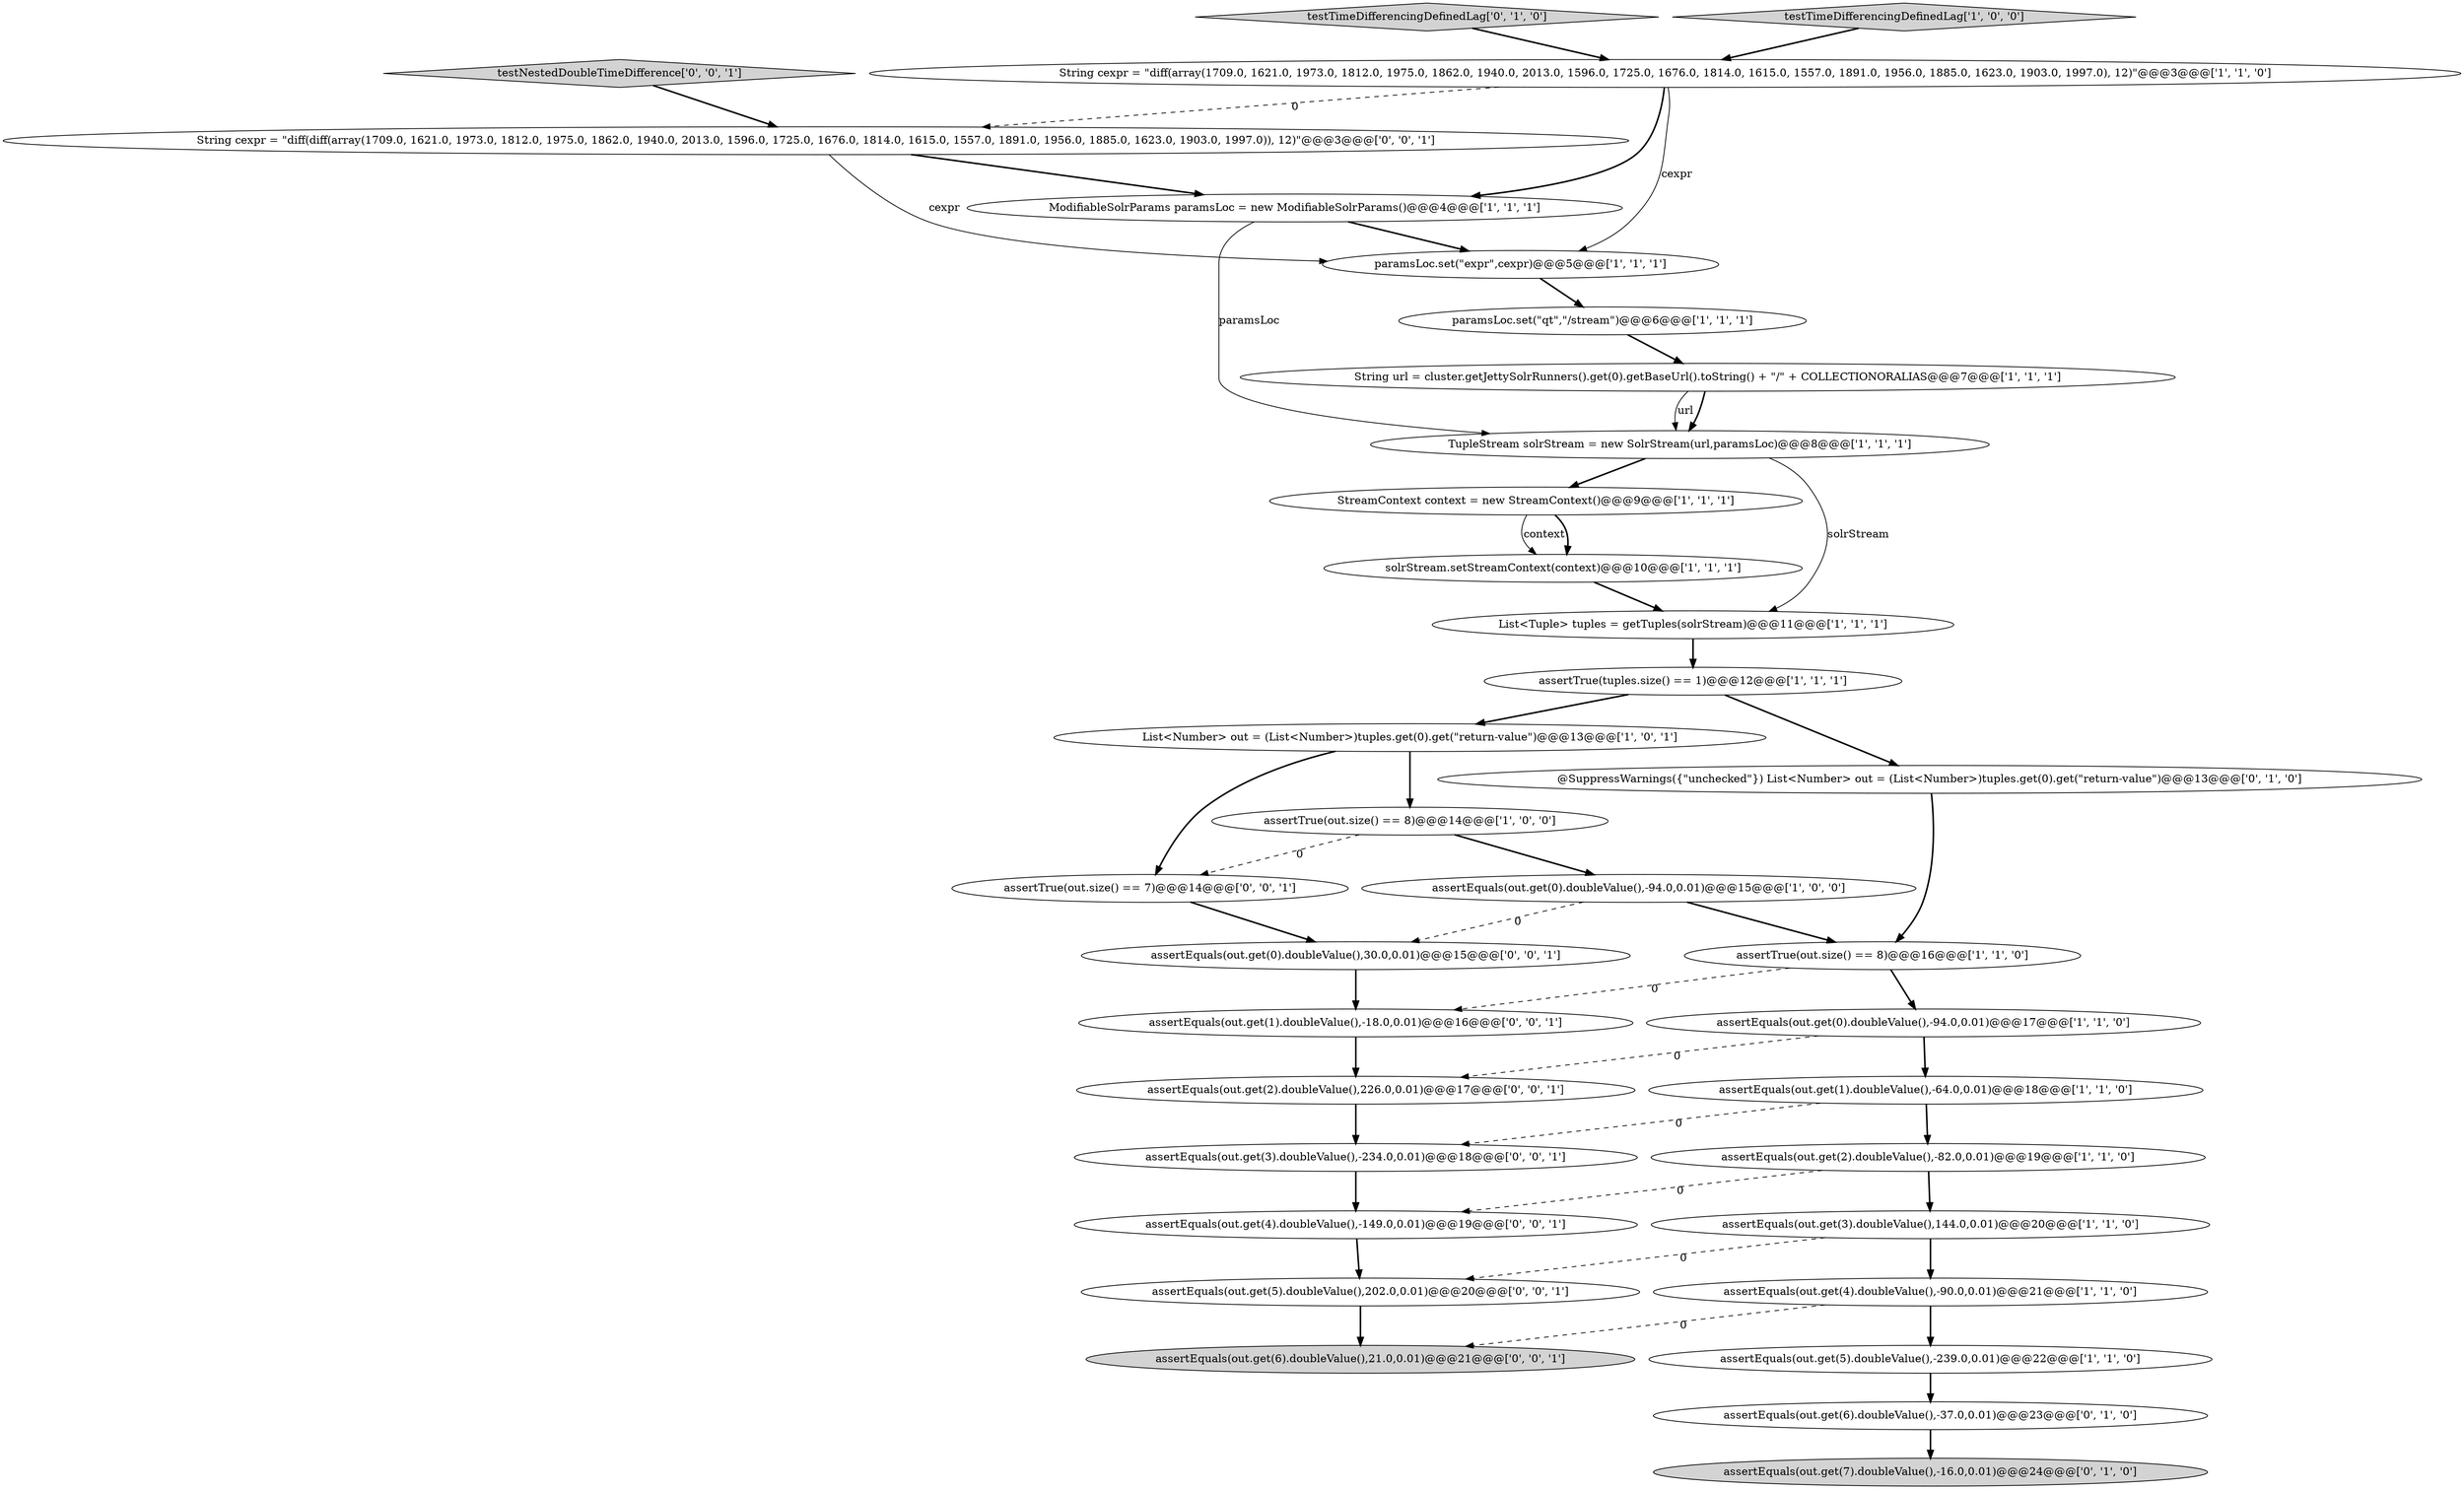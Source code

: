 digraph {
10 [style = filled, label = "paramsLoc.set(\"qt\",\"/stream\")@@@6@@@['1', '1', '1']", fillcolor = white, shape = ellipse image = "AAA0AAABBB1BBB"];
20 [style = filled, label = "assertEquals(out.get(1).doubleValue(),-64.0,0.01)@@@18@@@['1', '1', '0']", fillcolor = white, shape = ellipse image = "AAA0AAABBB1BBB"];
28 [style = filled, label = "assertEquals(out.get(4).doubleValue(),-149.0,0.01)@@@19@@@['0', '0', '1']", fillcolor = white, shape = ellipse image = "AAA0AAABBB3BBB"];
21 [style = filled, label = "assertEquals(out.get(7).doubleValue(),-16.0,0.01)@@@24@@@['0', '1', '0']", fillcolor = lightgray, shape = ellipse image = "AAA0AAABBB2BBB"];
29 [style = filled, label = "String cexpr = \"diff(diff(array(1709.0, 1621.0, 1973.0, 1812.0, 1975.0, 1862.0, 1940.0, 2013.0, 1596.0, 1725.0, 1676.0, 1814.0, 1615.0, 1557.0, 1891.0, 1956.0, 1885.0, 1623.0, 1903.0, 1997.0)), 12)\"@@@3@@@['0', '0', '1']", fillcolor = white, shape = ellipse image = "AAA0AAABBB3BBB"];
18 [style = filled, label = "assertEquals(out.get(4).doubleValue(),-90.0,0.01)@@@21@@@['1', '1', '0']", fillcolor = white, shape = ellipse image = "AAA0AAABBB1BBB"];
0 [style = filled, label = "paramsLoc.set(\"expr\",cexpr)@@@5@@@['1', '1', '1']", fillcolor = white, shape = ellipse image = "AAA0AAABBB1BBB"];
14 [style = filled, label = "StreamContext context = new StreamContext()@@@9@@@['1', '1', '1']", fillcolor = white, shape = ellipse image = "AAA0AAABBB1BBB"];
34 [style = filled, label = "assertEquals(out.get(2).doubleValue(),226.0,0.01)@@@17@@@['0', '0', '1']", fillcolor = white, shape = ellipse image = "AAA0AAABBB3BBB"];
15 [style = filled, label = "solrStream.setStreamContext(context)@@@10@@@['1', '1', '1']", fillcolor = white, shape = ellipse image = "AAA0AAABBB1BBB"];
1 [style = filled, label = "assertEquals(out.get(0).doubleValue(),-94.0,0.01)@@@17@@@['1', '1', '0']", fillcolor = white, shape = ellipse image = "AAA0AAABBB1BBB"];
8 [style = filled, label = "assertEquals(out.get(0).doubleValue(),-94.0,0.01)@@@15@@@['1', '0', '0']", fillcolor = white, shape = ellipse image = "AAA0AAABBB1BBB"];
13 [style = filled, label = "assertEquals(out.get(5).doubleValue(),-239.0,0.01)@@@22@@@['1', '1', '0']", fillcolor = white, shape = ellipse image = "AAA0AAABBB1BBB"];
22 [style = filled, label = "testTimeDifferencingDefinedLag['0', '1', '0']", fillcolor = lightgray, shape = diamond image = "AAA0AAABBB2BBB"];
23 [style = filled, label = "@SuppressWarnings({\"unchecked\"}) List<Number> out = (List<Number>)tuples.get(0).get(\"return-value\")@@@13@@@['0', '1', '0']", fillcolor = white, shape = ellipse image = "AAA0AAABBB2BBB"];
27 [style = filled, label = "assertEquals(out.get(3).doubleValue(),-234.0,0.01)@@@18@@@['0', '0', '1']", fillcolor = white, shape = ellipse image = "AAA0AAABBB3BBB"];
17 [style = filled, label = "assertEquals(out.get(2).doubleValue(),-82.0,0.01)@@@19@@@['1', '1', '0']", fillcolor = white, shape = ellipse image = "AAA0AAABBB1BBB"];
4 [style = filled, label = "assertTrue(out.size() == 8)@@@16@@@['1', '1', '0']", fillcolor = white, shape = ellipse image = "AAA0AAABBB1BBB"];
25 [style = filled, label = "testNestedDoubleTimeDifference['0', '0', '1']", fillcolor = lightgray, shape = diamond image = "AAA0AAABBB3BBB"];
24 [style = filled, label = "assertEquals(out.get(6).doubleValue(),-37.0,0.01)@@@23@@@['0', '1', '0']", fillcolor = white, shape = ellipse image = "AAA0AAABBB2BBB"];
33 [style = filled, label = "assertEquals(out.get(6).doubleValue(),21.0,0.01)@@@21@@@['0', '0', '1']", fillcolor = lightgray, shape = ellipse image = "AAA0AAABBB3BBB"];
7 [style = filled, label = "assertTrue(tuples.size() == 1)@@@12@@@['1', '1', '1']", fillcolor = white, shape = ellipse image = "AAA0AAABBB1BBB"];
5 [style = filled, label = "String url = cluster.getJettySolrRunners().get(0).getBaseUrl().toString() + \"/\" + COLLECTIONORALIAS@@@7@@@['1', '1', '1']", fillcolor = white, shape = ellipse image = "AAA0AAABBB1BBB"];
11 [style = filled, label = "List<Number> out = (List<Number>)tuples.get(0).get(\"return-value\")@@@13@@@['1', '0', '1']", fillcolor = white, shape = ellipse image = "AAA0AAABBB1BBB"];
3 [style = filled, label = "assertEquals(out.get(3).doubleValue(),144.0,0.01)@@@20@@@['1', '1', '0']", fillcolor = white, shape = ellipse image = "AAA0AAABBB1BBB"];
12 [style = filled, label = "List<Tuple> tuples = getTuples(solrStream)@@@11@@@['1', '1', '1']", fillcolor = white, shape = ellipse image = "AAA0AAABBB1BBB"];
19 [style = filled, label = "assertTrue(out.size() == 8)@@@14@@@['1', '0', '0']", fillcolor = white, shape = ellipse image = "AAA0AAABBB1BBB"];
2 [style = filled, label = "ModifiableSolrParams paramsLoc = new ModifiableSolrParams()@@@4@@@['1', '1', '1']", fillcolor = white, shape = ellipse image = "AAA0AAABBB1BBB"];
26 [style = filled, label = "assertTrue(out.size() == 7)@@@14@@@['0', '0', '1']", fillcolor = white, shape = ellipse image = "AAA0AAABBB3BBB"];
16 [style = filled, label = "testTimeDifferencingDefinedLag['1', '0', '0']", fillcolor = lightgray, shape = diamond image = "AAA0AAABBB1BBB"];
32 [style = filled, label = "assertEquals(out.get(0).doubleValue(),30.0,0.01)@@@15@@@['0', '0', '1']", fillcolor = white, shape = ellipse image = "AAA0AAABBB3BBB"];
30 [style = filled, label = "assertEquals(out.get(1).doubleValue(),-18.0,0.01)@@@16@@@['0', '0', '1']", fillcolor = white, shape = ellipse image = "AAA0AAABBB3BBB"];
9 [style = filled, label = "String cexpr = \"diff(array(1709.0, 1621.0, 1973.0, 1812.0, 1975.0, 1862.0, 1940.0, 2013.0, 1596.0, 1725.0, 1676.0, 1814.0, 1615.0, 1557.0, 1891.0, 1956.0, 1885.0, 1623.0, 1903.0, 1997.0), 12)\"@@@3@@@['1', '1', '0']", fillcolor = white, shape = ellipse image = "AAA0AAABBB1BBB"];
31 [style = filled, label = "assertEquals(out.get(5).doubleValue(),202.0,0.01)@@@20@@@['0', '0', '1']", fillcolor = white, shape = ellipse image = "AAA0AAABBB3BBB"];
6 [style = filled, label = "TupleStream solrStream = new SolrStream(url,paramsLoc)@@@8@@@['1', '1', '1']", fillcolor = white, shape = ellipse image = "AAA0AAABBB1BBB"];
7->11 [style = bold, label=""];
20->17 [style = bold, label=""];
13->24 [style = bold, label=""];
26->32 [style = bold, label=""];
2->6 [style = solid, label="paramsLoc"];
9->2 [style = bold, label=""];
3->31 [style = dashed, label="0"];
27->28 [style = bold, label=""];
28->31 [style = bold, label=""];
22->9 [style = bold, label=""];
1->34 [style = dashed, label="0"];
20->27 [style = dashed, label="0"];
23->4 [style = bold, label=""];
8->32 [style = dashed, label="0"];
1->20 [style = bold, label=""];
4->30 [style = dashed, label="0"];
30->34 [style = bold, label=""];
14->15 [style = solid, label="context"];
25->29 [style = bold, label=""];
11->19 [style = bold, label=""];
6->12 [style = solid, label="solrStream"];
32->30 [style = bold, label=""];
29->0 [style = solid, label="cexpr"];
12->7 [style = bold, label=""];
19->8 [style = bold, label=""];
3->18 [style = bold, label=""];
6->14 [style = bold, label=""];
17->28 [style = dashed, label="0"];
9->0 [style = solid, label="cexpr"];
0->10 [style = bold, label=""];
2->0 [style = bold, label=""];
29->2 [style = bold, label=""];
10->5 [style = bold, label=""];
5->6 [style = bold, label=""];
9->29 [style = dashed, label="0"];
19->26 [style = dashed, label="0"];
24->21 [style = bold, label=""];
31->33 [style = bold, label=""];
7->23 [style = bold, label=""];
5->6 [style = solid, label="url"];
18->13 [style = bold, label=""];
17->3 [style = bold, label=""];
14->15 [style = bold, label=""];
15->12 [style = bold, label=""];
4->1 [style = bold, label=""];
8->4 [style = bold, label=""];
16->9 [style = bold, label=""];
18->33 [style = dashed, label="0"];
11->26 [style = bold, label=""];
34->27 [style = bold, label=""];
}
